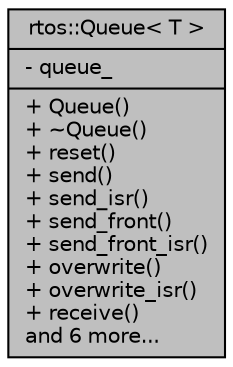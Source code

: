 digraph "rtos::Queue&lt; T &gt;"
{
 // LATEX_PDF_SIZE
  edge [fontname="Helvetica",fontsize="10",labelfontname="Helvetica",labelfontsize="10"];
  node [fontname="Helvetica",fontsize="10",shape=record];
  Node1 [label="{rtos::Queue\< T \>\n|- queue_\l|+ Queue()\l+ ~Queue()\l+ reset()\l+ send()\l+ send_isr()\l+ send_front()\l+ send_front_isr()\l+ overwrite()\l+ overwrite_isr()\l+ receive()\land 6 more...\l}",height=0.2,width=0.4,color="black", fillcolor="grey75", style="filled", fontcolor="black",tooltip=" "];
}
